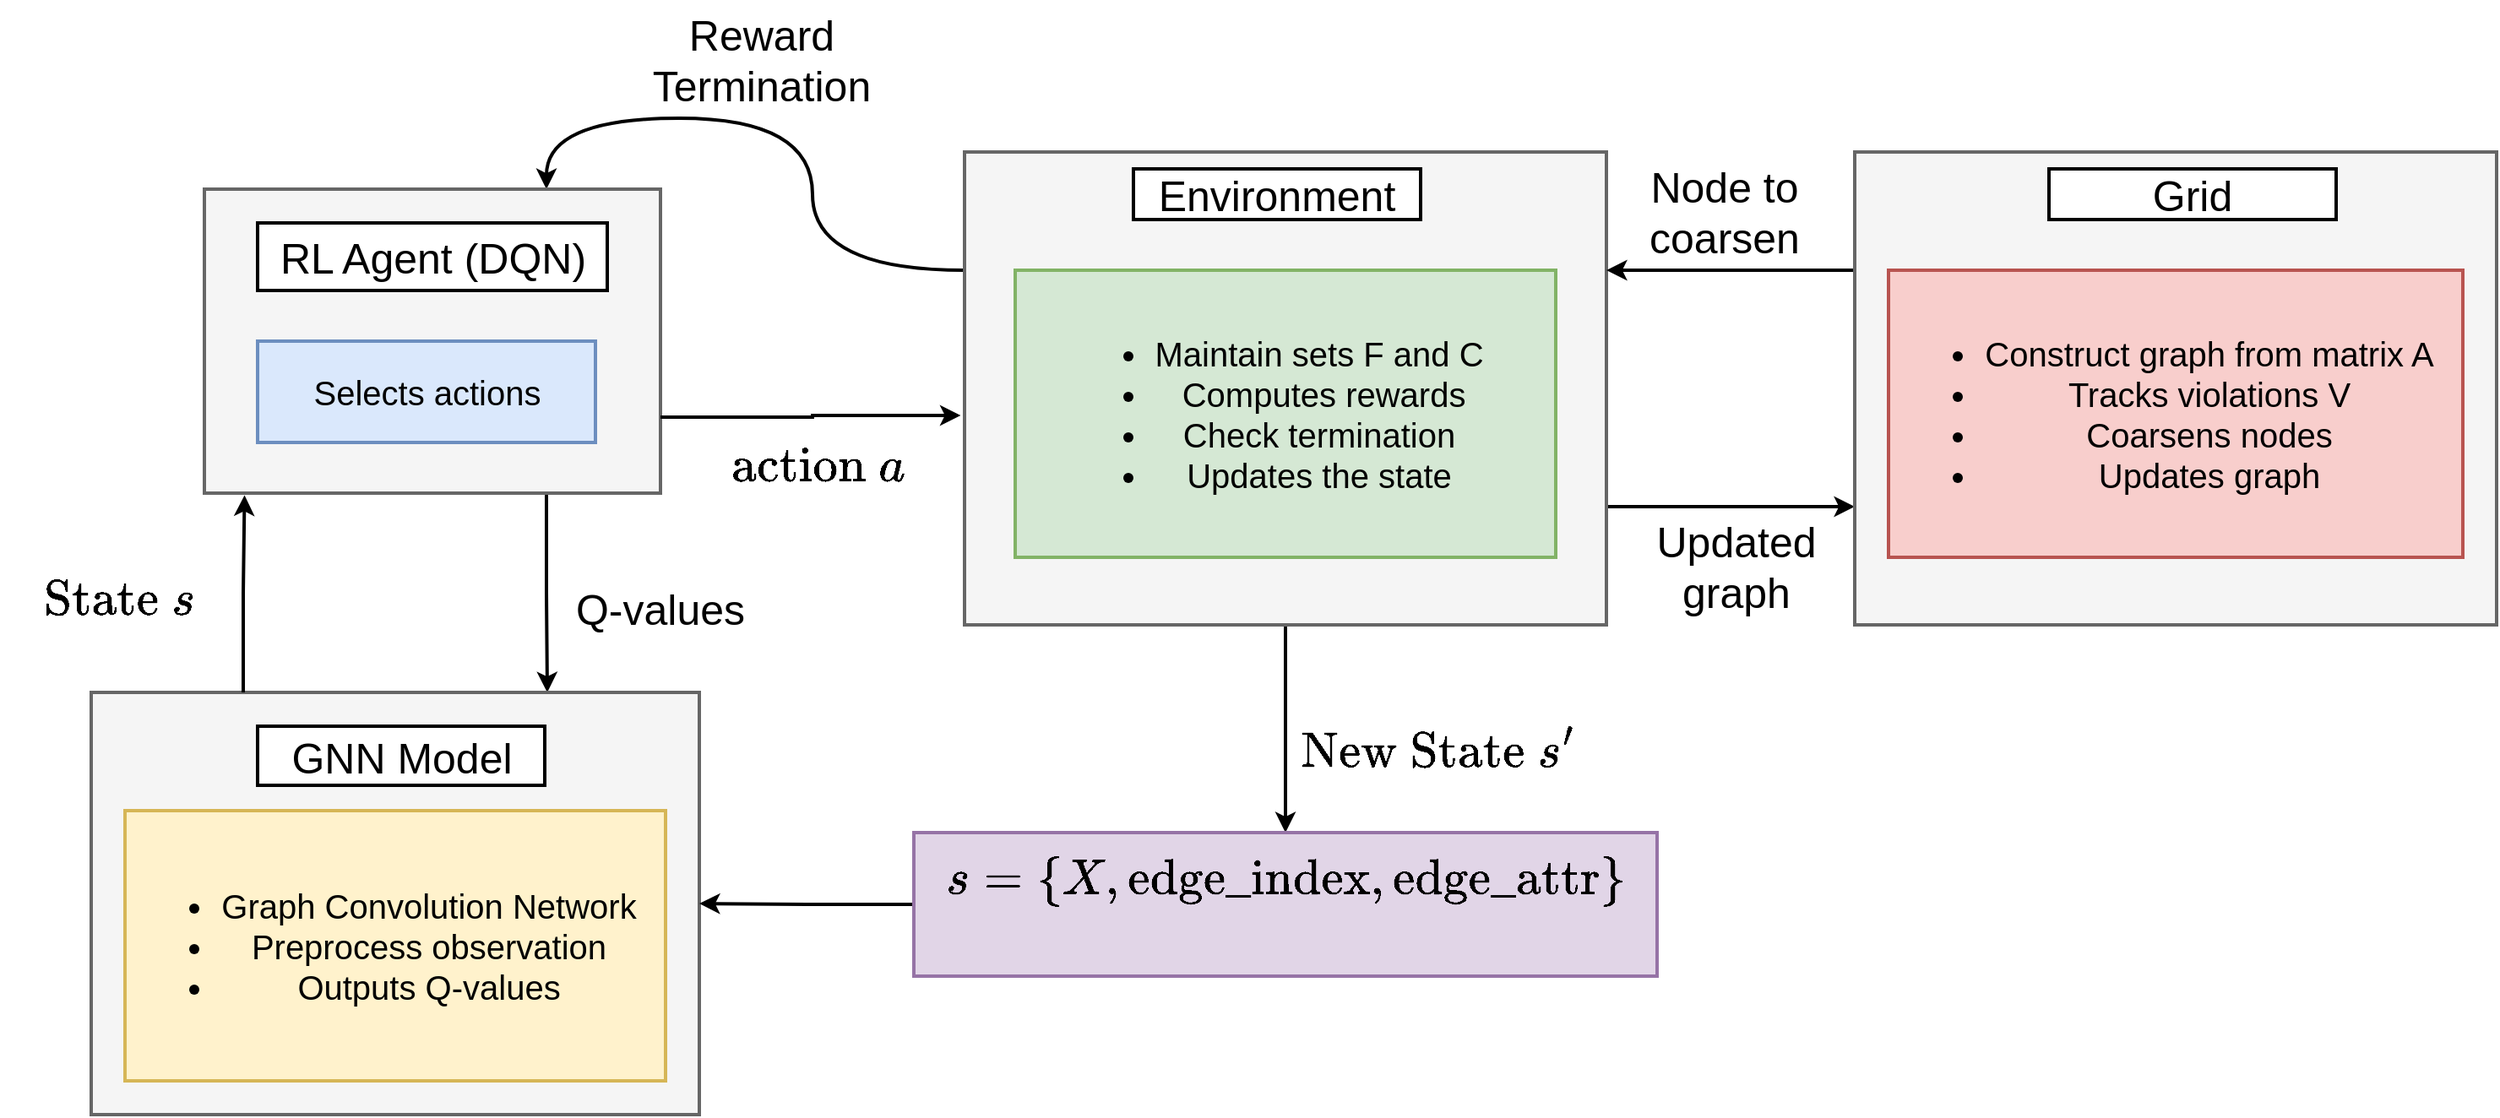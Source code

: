 <mxfile version="27.1.6">
  <diagram name="Page-1" id="acl9b-Ro4dWBJq8NwQiJ">
    <mxGraphModel dx="3281" dy="1364" grid="1" gridSize="10" guides="1" tooltips="1" connect="1" arrows="1" fold="1" page="1" pageScale="1" pageWidth="850" pageHeight="1100" math="1" shadow="0">
      <root>
        <mxCell id="0" />
        <mxCell id="1" parent="0" />
        <mxCell id="Rq15LC-haqhljMWJH_8i-29" style="edgeStyle=orthogonalEdgeStyle;rounded=0;orthogonalLoop=1;jettySize=auto;html=1;exitX=0.5;exitY=1;exitDx=0;exitDy=0;entryX=0.5;entryY=0;entryDx=0;entryDy=0;strokeWidth=2;" edge="1" parent="1" source="Rq15LC-haqhljMWJH_8i-8" target="Rq15LC-haqhljMWJH_8i-25">
          <mxGeometry relative="1" as="geometry" />
        </mxCell>
        <mxCell id="Rq15LC-haqhljMWJH_8i-33" style="edgeStyle=orthogonalEdgeStyle;rounded=0;orthogonalLoop=1;jettySize=auto;html=1;exitX=0;exitY=0.25;exitDx=0;exitDy=0;entryX=0.75;entryY=0;entryDx=0;entryDy=0;curved=1;strokeWidth=2;" edge="1" parent="1" source="Rq15LC-haqhljMWJH_8i-8" target="Rq15LC-haqhljMWJH_8i-12">
          <mxGeometry relative="1" as="geometry" />
        </mxCell>
        <mxCell id="Rq15LC-haqhljMWJH_8i-34" style="edgeStyle=orthogonalEdgeStyle;rounded=0;orthogonalLoop=1;jettySize=auto;html=1;exitX=1;exitY=0.75;exitDx=0;exitDy=0;entryX=0;entryY=0.75;entryDx=0;entryDy=0;strokeWidth=2;" edge="1" parent="1" source="Rq15LC-haqhljMWJH_8i-8" target="Rq15LC-haqhljMWJH_8i-10">
          <mxGeometry relative="1" as="geometry" />
        </mxCell>
        <mxCell id="Rq15LC-haqhljMWJH_8i-8" value="" style="rounded=0;whiteSpace=wrap;html=1;fillColor=#f5f5f5;fontColor=#333333;strokeColor=#666666;strokeWidth=2;" vertex="1" parent="1">
          <mxGeometry x="300" y="140" width="380" height="280" as="geometry" />
        </mxCell>
        <mxCell id="Rq15LC-haqhljMWJH_8i-9" value="&lt;font style=&quot;font-size: 25px;&quot;&gt;Environment&lt;/font&gt;" style="rounded=0;whiteSpace=wrap;html=1;strokeWidth=2;" vertex="1" parent="1">
          <mxGeometry x="400" y="150" width="170" height="30" as="geometry" />
        </mxCell>
        <mxCell id="Rq15LC-haqhljMWJH_8i-36" style="edgeStyle=orthogonalEdgeStyle;rounded=0;orthogonalLoop=1;jettySize=auto;html=1;exitX=0;exitY=0.25;exitDx=0;exitDy=0;entryX=1;entryY=0.25;entryDx=0;entryDy=0;strokeWidth=2;" edge="1" parent="1" source="Rq15LC-haqhljMWJH_8i-10" target="Rq15LC-haqhljMWJH_8i-8">
          <mxGeometry relative="1" as="geometry" />
        </mxCell>
        <mxCell id="Rq15LC-haqhljMWJH_8i-10" value="" style="rounded=0;whiteSpace=wrap;html=1;fillColor=#f5f5f5;fontColor=#333333;strokeColor=#666666;strokeWidth=2;" vertex="1" parent="1">
          <mxGeometry x="827" y="140" width="380" height="280" as="geometry" />
        </mxCell>
        <mxCell id="Rq15LC-haqhljMWJH_8i-11" value="&lt;font style=&quot;font-size: 25px;&quot;&gt;Grid&lt;/font&gt;" style="rounded=0;whiteSpace=wrap;html=1;strokeWidth=2;" vertex="1" parent="1">
          <mxGeometry x="942" y="150" width="170" height="30" as="geometry" />
        </mxCell>
        <mxCell id="Rq15LC-haqhljMWJH_8i-20" style="edgeStyle=orthogonalEdgeStyle;rounded=0;orthogonalLoop=1;jettySize=auto;html=1;exitX=0.75;exitY=1;exitDx=0;exitDy=0;entryX=0.75;entryY=0;entryDx=0;entryDy=0;strokeWidth=2;" edge="1" parent="1" source="Rq15LC-haqhljMWJH_8i-12" target="Rq15LC-haqhljMWJH_8i-14">
          <mxGeometry relative="1" as="geometry" />
        </mxCell>
        <mxCell id="Rq15LC-haqhljMWJH_8i-12" value="" style="rounded=0;whiteSpace=wrap;html=1;fillColor=#f5f5f5;fontColor=#333333;strokeColor=#666666;strokeWidth=2;" vertex="1" parent="1">
          <mxGeometry x="-150" y="162" width="270" height="180" as="geometry" />
        </mxCell>
        <mxCell id="Rq15LC-haqhljMWJH_8i-13" value="RL Agent (DQN)" style="rounded=0;whiteSpace=wrap;html=1;fontSize=25;strokeWidth=2;" vertex="1" parent="1">
          <mxGeometry x="-118.5" y="182" width="207" height="40" as="geometry" />
        </mxCell>
        <mxCell id="Rq15LC-haqhljMWJH_8i-14" value="" style="rounded=0;whiteSpace=wrap;html=1;fillColor=#f5f5f5;fontColor=#333333;strokeColor=#666666;strokeWidth=2;" vertex="1" parent="1">
          <mxGeometry x="-217" y="460" width="360" height="250" as="geometry" />
        </mxCell>
        <mxCell id="Rq15LC-haqhljMWJH_8i-15" value="&lt;font style=&quot;font-size: 25px;&quot;&gt;GNN Model&lt;br&gt;&lt;/font&gt;" style="rounded=0;whiteSpace=wrap;html=1;strokeWidth=2;" vertex="1" parent="1">
          <mxGeometry x="-118.5" y="480" width="170" height="35" as="geometry" />
        </mxCell>
        <mxCell id="Rq15LC-haqhljMWJH_8i-18" value="Selects actions" style="rounded=0;whiteSpace=wrap;html=1;fillColor=#dae8fc;strokeColor=#6c8ebf;fontSize=20;strokeWidth=2;" vertex="1" parent="1">
          <mxGeometry x="-118.5" y="252" width="200" height="60" as="geometry" />
        </mxCell>
        <mxCell id="Rq15LC-haqhljMWJH_8i-19" value="&lt;ul&gt;&lt;li&gt;Graph Convolution Network&lt;/li&gt;&lt;li&gt;Preprocess observation&lt;br&gt;&lt;/li&gt;&lt;li&gt;Outputs Q-values &lt;br&gt;&lt;/li&gt;&lt;/ul&gt;" style="rounded=0;whiteSpace=wrap;html=1;fillColor=#fff2cc;strokeColor=#d6b656;fontSize=20;strokeWidth=2;" vertex="1" parent="1">
          <mxGeometry x="-197" y="530" width="320" height="160" as="geometry" />
        </mxCell>
        <mxCell id="Rq15LC-haqhljMWJH_8i-22" style="edgeStyle=orthogonalEdgeStyle;rounded=0;orthogonalLoop=1;jettySize=auto;html=1;exitX=0.25;exitY=0;exitDx=0;exitDy=0;entryX=0.088;entryY=1.007;entryDx=0;entryDy=0;entryPerimeter=0;strokeWidth=2;" edge="1" parent="1" source="Rq15LC-haqhljMWJH_8i-14" target="Rq15LC-haqhljMWJH_8i-12">
          <mxGeometry relative="1" as="geometry" />
        </mxCell>
        <mxCell id="Rq15LC-haqhljMWJH_8i-23" value="&lt;ul&gt;&lt;li&gt;Maintain sets F and C&lt;br&gt;&lt;/li&gt;&lt;li&gt;&amp;nbsp;Computes rewards&lt;/li&gt;&lt;li&gt;Check termination&lt;/li&gt;&lt;li&gt;Updates the state&lt;br&gt;&lt;/li&gt;&lt;/ul&gt;" style="rounded=0;whiteSpace=wrap;html=1;fillColor=#d5e8d4;strokeColor=#82b366;fontSize=20;strokeWidth=2;" vertex="1" parent="1">
          <mxGeometry x="330" y="210" width="320" height="170" as="geometry" />
        </mxCell>
        <mxCell id="Rq15LC-haqhljMWJH_8i-24" value="&lt;ul&gt;&lt;li&gt;Construct graph from matrix A&lt;/li&gt;&lt;li&gt;Tracks violations V&lt;/li&gt;&lt;li&gt;Coarsens nodes&lt;/li&gt;&lt;li&gt;Updates graph&lt;br&gt;&lt;/li&gt;&lt;/ul&gt;" style="rounded=0;whiteSpace=wrap;html=1;fillColor=#f8cecc;strokeColor=#b85450;fontSize=20;strokeWidth=2;" vertex="1" parent="1">
          <mxGeometry x="847" y="210" width="340" height="170" as="geometry" />
        </mxCell>
        <mxCell id="Rq15LC-haqhljMWJH_8i-30" style="edgeStyle=orthogonalEdgeStyle;rounded=0;orthogonalLoop=1;jettySize=auto;html=1;exitX=0;exitY=0.5;exitDx=0;exitDy=0;entryX=1;entryY=0.5;entryDx=0;entryDy=0;strokeWidth=2;" edge="1" parent="1" source="Rq15LC-haqhljMWJH_8i-25" target="Rq15LC-haqhljMWJH_8i-14">
          <mxGeometry relative="1" as="geometry" />
        </mxCell>
        <mxCell id="Rq15LC-haqhljMWJH_8i-25" value="&lt;div&gt;$$s=\{X, \text{edge_index}, \text{edge_attr}\}$$&lt;br&gt;&lt;/div&gt;" style="rounded=0;whiteSpace=wrap;html=1;fontSize=25;verticalAlign=middle;fillColor=#e1d5e7;strokeColor=#9673a6;strokeWidth=2;" vertex="1" parent="1">
          <mxGeometry x="270" y="543" width="440" height="85" as="geometry" />
        </mxCell>
        <mxCell id="Rq15LC-haqhljMWJH_8i-31" style="edgeStyle=orthogonalEdgeStyle;rounded=0;orthogonalLoop=1;jettySize=auto;html=1;exitX=1;exitY=0.75;exitDx=0;exitDy=0;entryX=-0.006;entryY=0.557;entryDx=0;entryDy=0;entryPerimeter=0;strokeWidth=2;" edge="1" parent="1" source="Rq15LC-haqhljMWJH_8i-12" target="Rq15LC-haqhljMWJH_8i-8">
          <mxGeometry relative="1" as="geometry" />
        </mxCell>
        <mxCell id="Rq15LC-haqhljMWJH_8i-37" value="$$\text{New State }s&#39;$$" style="text;html=1;align=center;verticalAlign=middle;whiteSpace=wrap;rounded=0;fontSize=25;" vertex="1" parent="1">
          <mxGeometry x="510" y="460" width="140" height="70" as="geometry" />
        </mxCell>
        <mxCell id="Rq15LC-haqhljMWJH_8i-38" value="Q-values" style="text;html=1;align=center;verticalAlign=middle;whiteSpace=wrap;rounded=0;fontSize=25;" vertex="1" parent="1">
          <mxGeometry x="60" y="380" width="120" height="60" as="geometry" />
        </mxCell>
        <mxCell id="Rq15LC-haqhljMWJH_8i-39" value="$$\text{State }s$$" style="text;html=1;align=center;verticalAlign=middle;whiteSpace=wrap;rounded=0;fontSize=25;" vertex="1" parent="1">
          <mxGeometry x="-270" y="370" width="140" height="70" as="geometry" />
        </mxCell>
        <mxCell id="Rq15LC-haqhljMWJH_8i-40" value="&lt;div&gt;Reward&lt;/div&gt;&lt;div&gt;Termination&lt;br&gt;&lt;/div&gt;" style="text;html=1;align=center;verticalAlign=middle;whiteSpace=wrap;rounded=0;fontSize=25;" vertex="1" parent="1">
          <mxGeometry x="110" y="50" width="140" height="70" as="geometry" />
        </mxCell>
        <mxCell id="Rq15LC-haqhljMWJH_8i-41" value="$$\text{action } a$$" style="text;html=1;align=center;verticalAlign=middle;whiteSpace=wrap;rounded=0;fontSize=25;" vertex="1" parent="1">
          <mxGeometry x="143" y="290" width="140" height="70" as="geometry" />
        </mxCell>
        <mxCell id="Rq15LC-haqhljMWJH_8i-42" value="Node to coarsen" style="text;html=1;align=center;verticalAlign=middle;whiteSpace=wrap;rounded=0;fontSize=25;" vertex="1" parent="1">
          <mxGeometry x="680" y="140" width="140" height="70" as="geometry" />
        </mxCell>
        <mxCell id="Rq15LC-haqhljMWJH_8i-43" value="&lt;div&gt;Updated graph&lt;/div&gt;" style="text;html=1;align=center;verticalAlign=middle;whiteSpace=wrap;rounded=0;fontSize=25;" vertex="1" parent="1">
          <mxGeometry x="687" y="350" width="140" height="70" as="geometry" />
        </mxCell>
      </root>
    </mxGraphModel>
  </diagram>
</mxfile>
